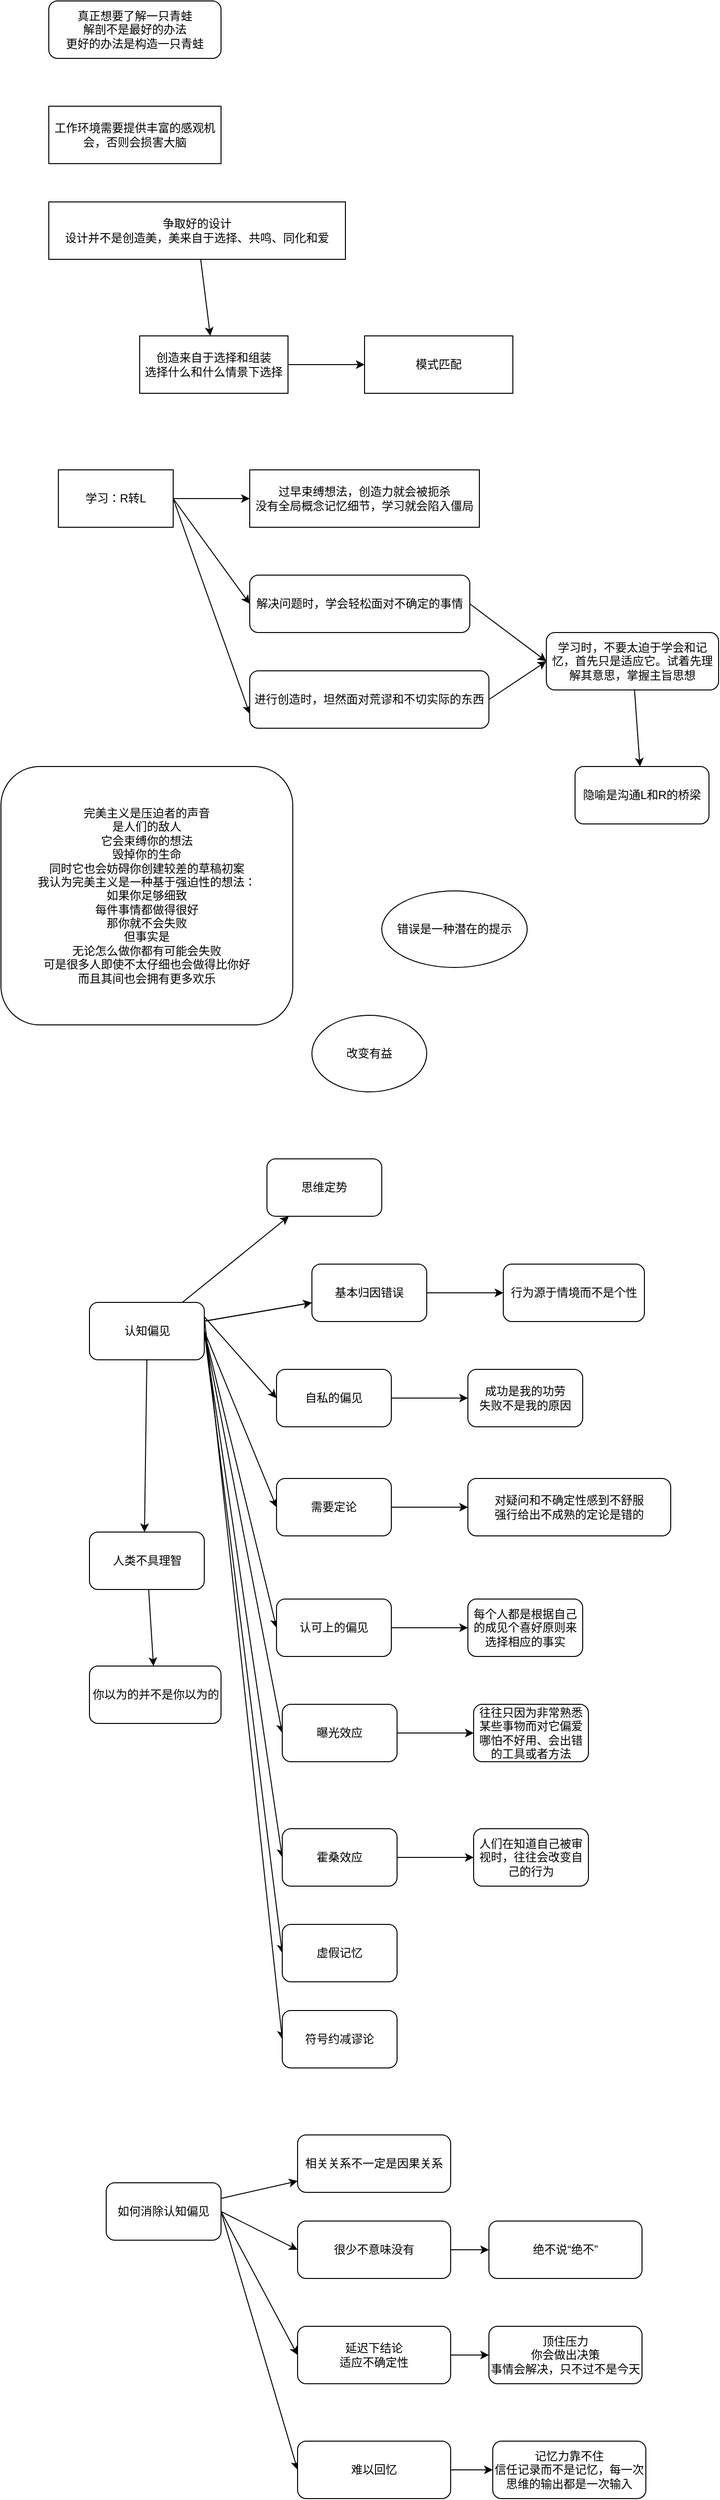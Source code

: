 <mxfile>
    <diagram id="Ey3CdnJbZ8853AflZI0D" name="Page-1">
        <mxGraphModel dx="507" dy="727" grid="1" gridSize="10" guides="1" tooltips="1" connect="1" arrows="1" fold="1" page="1" pageScale="1" pageWidth="827" pageHeight="1169" math="0" shadow="0">
            <root>
                <mxCell id="0"/>
                <mxCell id="1" parent="0"/>
                <mxCell id="2" value="真正想要了解一只青蛙&lt;br&gt;解剖不是最好的办法&lt;br&gt;更好的办法是构造一只青蛙" style="rounded=1;whiteSpace=wrap;html=1;" vertex="1" parent="1">
                    <mxGeometry x="110" y="150" width="180" height="60" as="geometry"/>
                </mxCell>
                <mxCell id="3" value="工作环境需要提供丰富的感观机会，否则会损害大脑" style="whiteSpace=wrap;html=1;" vertex="1" parent="1">
                    <mxGeometry x="110" y="260" width="180" height="60" as="geometry"/>
                </mxCell>
                <mxCell id="7" value="" style="edgeStyle=none;html=1;" edge="1" parent="1" source="5" target="6">
                    <mxGeometry relative="1" as="geometry"/>
                </mxCell>
                <mxCell id="5" value="争取好的设计&lt;br&gt;设计并不是创造美，美来自于选择、共鸣、同化和爱" style="whiteSpace=wrap;html=1;" vertex="1" parent="1">
                    <mxGeometry x="110" y="360" width="310" height="60" as="geometry"/>
                </mxCell>
                <mxCell id="9" value="" style="edgeStyle=none;html=1;" edge="1" parent="1" source="6" target="8">
                    <mxGeometry relative="1" as="geometry"/>
                </mxCell>
                <mxCell id="6" value="创造来自于选择和组装&lt;br&gt;选择什么和什么情景下选择" style="whiteSpace=wrap;html=1;" vertex="1" parent="1">
                    <mxGeometry x="205" y="500" width="155" height="60" as="geometry"/>
                </mxCell>
                <mxCell id="8" value="模式匹配" style="whiteSpace=wrap;html=1;" vertex="1" parent="1">
                    <mxGeometry x="440" y="500" width="155" height="60" as="geometry"/>
                </mxCell>
                <mxCell id="13" value="" style="edgeStyle=none;html=1;" edge="1" parent="1" source="11" target="12">
                    <mxGeometry relative="1" as="geometry"/>
                </mxCell>
                <mxCell id="19" style="edgeStyle=none;html=1;exitX=1;exitY=0.5;exitDx=0;exitDy=0;entryX=0;entryY=0.5;entryDx=0;entryDy=0;" edge="1" parent="1" source="11" target="17">
                    <mxGeometry relative="1" as="geometry"/>
                </mxCell>
                <mxCell id="20" style="edgeStyle=none;html=1;exitX=1;exitY=0.5;exitDx=0;exitDy=0;entryX=0;entryY=0.75;entryDx=0;entryDy=0;" edge="1" parent="1" source="11" target="18">
                    <mxGeometry relative="1" as="geometry"/>
                </mxCell>
                <mxCell id="11" value="学习：R转L" style="whiteSpace=wrap;html=1;" vertex="1" parent="1">
                    <mxGeometry x="120" y="640" width="120" height="60" as="geometry"/>
                </mxCell>
                <mxCell id="12" value="过早束缚想法，创造力就会被扼杀&lt;br&gt;没有全局概念记忆细节，学习就会陷入僵局" style="whiteSpace=wrap;html=1;" vertex="1" parent="1">
                    <mxGeometry x="320" y="640" width="240" height="60" as="geometry"/>
                </mxCell>
                <mxCell id="21" style="edgeStyle=none;html=1;exitX=1;exitY=0.5;exitDx=0;exitDy=0;" edge="1" parent="1" source="17">
                    <mxGeometry relative="1" as="geometry">
                        <mxPoint x="630" y="840" as="targetPoint"/>
                    </mxGeometry>
                </mxCell>
                <mxCell id="17" value="解决问题时，学会轻松面对不确定的事情" style="rounded=1;whiteSpace=wrap;html=1;" vertex="1" parent="1">
                    <mxGeometry x="320" y="750" width="230" height="60" as="geometry"/>
                </mxCell>
                <mxCell id="22" style="edgeStyle=none;html=1;exitX=1;exitY=0.5;exitDx=0;exitDy=0;" edge="1" parent="1" source="18">
                    <mxGeometry relative="1" as="geometry">
                        <mxPoint x="630" y="840" as="targetPoint"/>
                    </mxGeometry>
                </mxCell>
                <mxCell id="18" value="进行创造时，坦然面对荒谬和不切实际的东西" style="rounded=1;whiteSpace=wrap;html=1;" vertex="1" parent="1">
                    <mxGeometry x="320" y="850" width="250" height="60" as="geometry"/>
                </mxCell>
                <mxCell id="26" value="" style="edgeStyle=none;html=1;" edge="1" parent="1" source="23" target="25">
                    <mxGeometry relative="1" as="geometry"/>
                </mxCell>
                <mxCell id="23" value="学习时，不要太迫于学会和记忆，首先只是适应它。试着先理解其意思，掌握主旨思想" style="rounded=1;whiteSpace=wrap;html=1;" vertex="1" parent="1">
                    <mxGeometry x="630" y="810" width="180" height="60" as="geometry"/>
                </mxCell>
                <mxCell id="24" value="完美主义是压迫者的声音&lt;br&gt;是人们的敌人&lt;br&gt;它会束缚你的想法&lt;br&gt;毁掉你的生命&lt;br&gt;同时它也会妨碍你创建较差的草稿初案&lt;br&gt;我认为完美主义是一种基于强迫性的想法：&lt;br&gt;如果你足够细致&lt;br&gt;每件事情都做得很好&lt;br&gt;那你就不会失败&lt;br&gt;但事实是&lt;br&gt;无论怎么做你都有可能会失败&lt;br&gt;可是很多人即使不太仔细也会做得比你好&lt;br&gt;而且其间也会拥有更多欢乐" style="rounded=1;whiteSpace=wrap;html=1;" vertex="1" parent="1">
                    <mxGeometry x="60" y="950" width="305" height="270" as="geometry"/>
                </mxCell>
                <mxCell id="25" value="隐喻是沟通L和R的桥梁" style="whiteSpace=wrap;html=1;rounded=1;" vertex="1" parent="1">
                    <mxGeometry x="660" y="950" width="140" height="60" as="geometry"/>
                </mxCell>
                <mxCell id="27" value="错误是一种潜在的提示" style="ellipse;whiteSpace=wrap;html=1;" vertex="1" parent="1">
                    <mxGeometry x="458" y="1080" width="152" height="80" as="geometry"/>
                </mxCell>
                <mxCell id="28" value="改变有益" style="ellipse;whiteSpace=wrap;html=1;" vertex="1" parent="1">
                    <mxGeometry x="385" y="1210" width="120" height="80" as="geometry"/>
                </mxCell>
                <mxCell id="31" value="" style="edgeStyle=none;html=1;" edge="1" parent="1" source="29" target="30">
                    <mxGeometry relative="1" as="geometry"/>
                </mxCell>
                <mxCell id="33" value="" style="edgeStyle=none;html=1;" edge="1" parent="1" source="29" target="32">
                    <mxGeometry relative="1" as="geometry"/>
                </mxCell>
                <mxCell id="36" value="" style="edgeStyle=none;html=1;" edge="1" parent="1" source="29" target="32">
                    <mxGeometry relative="1" as="geometry"/>
                </mxCell>
                <mxCell id="40" style="edgeStyle=none;html=1;exitX=1;exitY=0.25;exitDx=0;exitDy=0;entryX=0;entryY=0.5;entryDx=0;entryDy=0;" edge="1" parent="1" source="29" target="37">
                    <mxGeometry relative="1" as="geometry"/>
                </mxCell>
                <mxCell id="44" style="edgeStyle=none;html=1;exitX=1;exitY=0.5;exitDx=0;exitDy=0;entryX=0;entryY=0.5;entryDx=0;entryDy=0;" edge="1" parent="1" source="29" target="41">
                    <mxGeometry relative="1" as="geometry"/>
                </mxCell>
                <mxCell id="46" style="edgeStyle=none;html=1;exitX=1;exitY=0.5;exitDx=0;exitDy=0;entryX=0;entryY=0.5;entryDx=0;entryDy=0;" edge="1" parent="1" source="29" target="45">
                    <mxGeometry relative="1" as="geometry"/>
                </mxCell>
                <mxCell id="52" style="edgeStyle=none;html=1;exitX=1;exitY=0.5;exitDx=0;exitDy=0;entryX=0;entryY=0.5;entryDx=0;entryDy=0;" edge="1" parent="1" source="29" target="49">
                    <mxGeometry relative="1" as="geometry"/>
                </mxCell>
                <mxCell id="56" style="edgeStyle=none;html=1;exitX=1;exitY=0.5;exitDx=0;exitDy=0;entryX=0;entryY=0.5;entryDx=0;entryDy=0;" edge="1" parent="1" source="29" target="53">
                    <mxGeometry relative="1" as="geometry"/>
                </mxCell>
                <mxCell id="59" style="edgeStyle=none;html=1;exitX=0.5;exitY=1;exitDx=0;exitDy=0;" edge="1" parent="1" source="29">
                    <mxGeometry relative="1" as="geometry">
                        <mxPoint x="210" y="1750" as="targetPoint"/>
                    </mxGeometry>
                </mxCell>
                <mxCell id="61" style="edgeStyle=none;html=1;exitX=1;exitY=0.5;exitDx=0;exitDy=0;entryX=0;entryY=0.5;entryDx=0;entryDy=0;" edge="1" parent="1" source="29" target="57">
                    <mxGeometry relative="1" as="geometry">
                        <mxPoint x="300" y="2010" as="targetPoint"/>
                    </mxGeometry>
                </mxCell>
                <mxCell id="62" style="edgeStyle=none;html=1;exitX=1;exitY=0.25;exitDx=0;exitDy=0;entryX=0;entryY=0.5;entryDx=0;entryDy=0;" edge="1" parent="1" source="29" target="58">
                    <mxGeometry relative="1" as="geometry">
                        <mxPoint x="290" y="1810" as="targetPoint"/>
                    </mxGeometry>
                </mxCell>
                <mxCell id="29" value="认知偏见" style="rounded=1;whiteSpace=wrap;html=1;" vertex="1" parent="1">
                    <mxGeometry x="152.5" y="1510" width="120" height="60" as="geometry"/>
                </mxCell>
                <mxCell id="30" value="思维定势" style="whiteSpace=wrap;html=1;rounded=1;" vertex="1" parent="1">
                    <mxGeometry x="338" y="1360" width="120" height="60" as="geometry"/>
                </mxCell>
                <mxCell id="35" value="" style="edgeStyle=none;html=1;" edge="1" parent="1" source="32" target="34">
                    <mxGeometry relative="1" as="geometry"/>
                </mxCell>
                <mxCell id="32" value="基本归因错误" style="rounded=1;whiteSpace=wrap;html=1;" vertex="1" parent="1">
                    <mxGeometry x="385" y="1470" width="120" height="60" as="geometry"/>
                </mxCell>
                <mxCell id="34" value="行为源于情境而不是个性" style="whiteSpace=wrap;html=1;rounded=1;" vertex="1" parent="1">
                    <mxGeometry x="585" y="1470" width="147.5" height="60" as="geometry"/>
                </mxCell>
                <mxCell id="39" value="" style="edgeStyle=none;html=1;" edge="1" parent="1" source="37" target="38">
                    <mxGeometry relative="1" as="geometry"/>
                </mxCell>
                <mxCell id="37" value="自私的偏见" style="whiteSpace=wrap;html=1;rounded=1;" vertex="1" parent="1">
                    <mxGeometry x="348" y="1580" width="120" height="60" as="geometry"/>
                </mxCell>
                <mxCell id="38" value="成功是我的功劳&lt;br&gt;失败不是我的原因" style="whiteSpace=wrap;html=1;rounded=1;" vertex="1" parent="1">
                    <mxGeometry x="548" y="1580" width="120" height="60" as="geometry"/>
                </mxCell>
                <mxCell id="43" value="" style="edgeStyle=none;html=1;" edge="1" parent="1" source="41" target="42">
                    <mxGeometry relative="1" as="geometry"/>
                </mxCell>
                <mxCell id="41" value="需要定论" style="whiteSpace=wrap;html=1;rounded=1;" vertex="1" parent="1">
                    <mxGeometry x="348" y="1694" width="120" height="60" as="geometry"/>
                </mxCell>
                <mxCell id="42" value="对疑问和不确定性感到不舒服&lt;br&gt;强行给出不成熟的定论是错的" style="whiteSpace=wrap;html=1;rounded=1;" vertex="1" parent="1">
                    <mxGeometry x="548" y="1694" width="212" height="60" as="geometry"/>
                </mxCell>
                <mxCell id="48" value="" style="edgeStyle=none;html=1;" edge="1" parent="1" source="45" target="47">
                    <mxGeometry relative="1" as="geometry"/>
                </mxCell>
                <mxCell id="45" value="认可上的偏见" style="whiteSpace=wrap;html=1;rounded=1;" vertex="1" parent="1">
                    <mxGeometry x="348" y="1820" width="120" height="60" as="geometry"/>
                </mxCell>
                <mxCell id="47" value="每个人都是根据自己的成见个喜好原则来选择相应的事实" style="whiteSpace=wrap;html=1;rounded=1;" vertex="1" parent="1">
                    <mxGeometry x="548" y="1820" width="120" height="60" as="geometry"/>
                </mxCell>
                <mxCell id="51" value="" style="edgeStyle=none;html=1;" edge="1" parent="1" source="49" target="50">
                    <mxGeometry relative="1" as="geometry"/>
                </mxCell>
                <mxCell id="49" value="曝光效应" style="whiteSpace=wrap;html=1;rounded=1;" vertex="1" parent="1">
                    <mxGeometry x="354" y="1930" width="120" height="60" as="geometry"/>
                </mxCell>
                <mxCell id="50" value="往往只因为非常熟悉某些事物而对它偏爱&lt;br&gt;哪怕不好用、会出错的工具或者方法" style="whiteSpace=wrap;html=1;rounded=1;" vertex="1" parent="1">
                    <mxGeometry x="554" y="1930" width="120" height="60" as="geometry"/>
                </mxCell>
                <mxCell id="55" value="" style="edgeStyle=none;html=1;" edge="1" parent="1" source="53" target="54">
                    <mxGeometry relative="1" as="geometry"/>
                </mxCell>
                <mxCell id="53" value="霍桑效应" style="whiteSpace=wrap;html=1;rounded=1;" vertex="1" parent="1">
                    <mxGeometry x="354" y="2060" width="120" height="60" as="geometry"/>
                </mxCell>
                <mxCell id="54" value="人们在知道自己被审视时，往往会改变自己的行为" style="whiteSpace=wrap;html=1;rounded=1;" vertex="1" parent="1">
                    <mxGeometry x="554" y="2060" width="120" height="60" as="geometry"/>
                </mxCell>
                <mxCell id="57" value="虚假记忆" style="whiteSpace=wrap;html=1;rounded=1;" vertex="1" parent="1">
                    <mxGeometry x="354" y="2160" width="120" height="60" as="geometry"/>
                </mxCell>
                <mxCell id="58" value="符号约减谬论" style="whiteSpace=wrap;html=1;rounded=1;" vertex="1" parent="1">
                    <mxGeometry x="354" y="2250" width="120" height="60" as="geometry"/>
                </mxCell>
                <mxCell id="64" value="" style="edgeStyle=none;html=1;" edge="1" parent="1" source="60" target="63">
                    <mxGeometry relative="1" as="geometry"/>
                </mxCell>
                <mxCell id="60" value="人类不具理智" style="rounded=1;whiteSpace=wrap;html=1;" vertex="1" parent="1">
                    <mxGeometry x="152.5" y="1750" width="120" height="60" as="geometry"/>
                </mxCell>
                <mxCell id="63" value="你以为的并不是你以为的" style="rounded=1;whiteSpace=wrap;html=1;" vertex="1" parent="1">
                    <mxGeometry x="152.5" y="1890" width="137.5" height="60" as="geometry"/>
                </mxCell>
                <mxCell id="67" value="" style="edgeStyle=none;html=1;" edge="1" parent="1" source="65" target="66">
                    <mxGeometry relative="1" as="geometry"/>
                </mxCell>
                <mxCell id="77" style="edgeStyle=none;html=1;exitX=1;exitY=0.5;exitDx=0;exitDy=0;entryX=0;entryY=0.5;entryDx=0;entryDy=0;" edge="1" parent="1" source="65" target="68">
                    <mxGeometry relative="1" as="geometry"/>
                </mxCell>
                <mxCell id="78" style="edgeStyle=none;html=1;exitX=1;exitY=0.5;exitDx=0;exitDy=0;entryX=0;entryY=0.5;entryDx=0;entryDy=0;" edge="1" parent="1" source="65" target="71">
                    <mxGeometry relative="1" as="geometry"/>
                </mxCell>
                <mxCell id="79" style="edgeStyle=none;html=1;exitX=1;exitY=0.5;exitDx=0;exitDy=0;entryX=0;entryY=0.5;entryDx=0;entryDy=0;" edge="1" parent="1" source="65" target="74">
                    <mxGeometry relative="1" as="geometry"/>
                </mxCell>
                <mxCell id="65" value="如何消除认知偏见" style="rounded=1;whiteSpace=wrap;html=1;" vertex="1" parent="1">
                    <mxGeometry x="170" y="2430" width="120" height="60" as="geometry"/>
                </mxCell>
                <mxCell id="66" value="相关关系不一定是因果关系" style="rounded=1;whiteSpace=wrap;html=1;" vertex="1" parent="1">
                    <mxGeometry x="370" y="2380" width="160" height="60" as="geometry"/>
                </mxCell>
                <mxCell id="70" style="edgeStyle=none;html=1;exitX=1;exitY=0.5;exitDx=0;exitDy=0;entryX=0;entryY=0.5;entryDx=0;entryDy=0;" edge="1" parent="1" source="68" target="69">
                    <mxGeometry relative="1" as="geometry"/>
                </mxCell>
                <mxCell id="68" value="很少不意味没有" style="rounded=1;whiteSpace=wrap;html=1;" vertex="1" parent="1">
                    <mxGeometry x="370" y="2470" width="160" height="60" as="geometry"/>
                </mxCell>
                <mxCell id="69" value="绝不说“绝不”" style="rounded=1;whiteSpace=wrap;html=1;" vertex="1" parent="1">
                    <mxGeometry x="570" y="2470" width="160" height="60" as="geometry"/>
                </mxCell>
                <mxCell id="73" style="edgeStyle=none;html=1;exitX=1;exitY=0.5;exitDx=0;exitDy=0;entryX=0;entryY=0.5;entryDx=0;entryDy=0;" edge="1" parent="1" source="71" target="72">
                    <mxGeometry relative="1" as="geometry"/>
                </mxCell>
                <mxCell id="71" value="延迟下结论&lt;br&gt;适应不确定性" style="rounded=1;whiteSpace=wrap;html=1;" vertex="1" parent="1">
                    <mxGeometry x="370" y="2580" width="160" height="60" as="geometry"/>
                </mxCell>
                <mxCell id="72" value="顶住压力&lt;br&gt;你会做出决策&lt;br&gt;事情会解决，只不过不是今天" style="rounded=1;whiteSpace=wrap;html=1;" vertex="1" parent="1">
                    <mxGeometry x="570" y="2580" width="160" height="60" as="geometry"/>
                </mxCell>
                <mxCell id="76" style="edgeStyle=none;html=1;exitX=1;exitY=0.5;exitDx=0;exitDy=0;entryX=0;entryY=0.5;entryDx=0;entryDy=0;" edge="1" parent="1" source="74" target="75">
                    <mxGeometry relative="1" as="geometry"/>
                </mxCell>
                <mxCell id="74" value="难以回忆" style="rounded=1;whiteSpace=wrap;html=1;" vertex="1" parent="1">
                    <mxGeometry x="370" y="2700" width="160" height="60" as="geometry"/>
                </mxCell>
                <mxCell id="75" value="记忆力靠不住&lt;br&gt;信任记录而不是记忆，每一次思维的输出都是一次输入" style="rounded=1;whiteSpace=wrap;html=1;" vertex="1" parent="1">
                    <mxGeometry x="574" y="2700" width="160" height="60" as="geometry"/>
                </mxCell>
            </root>
        </mxGraphModel>
    </diagram>
</mxfile>
